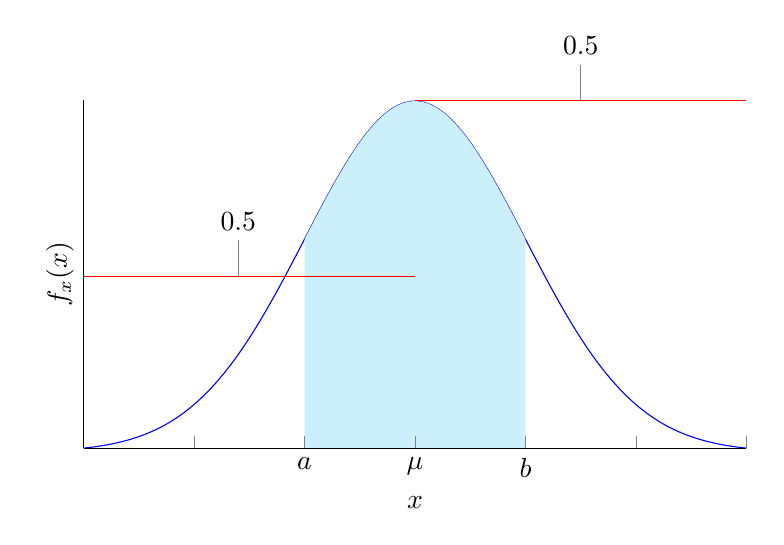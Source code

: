 \pgfmathdeclarefunction{gauss}{2}{\pgfmathparse{1/(#2*sqrt(2*pi))*exp(-((x-#1)^2)/(2*#2^2))}%
}
\begin{tikzpicture}
\begin{axis}[no markers, domain=0:10, samples=100,
  axis lines*=left, xlabel=$x$, ylabel=$f_{x}(x)$,,
height=6cm, width=10cm,xticklabels={\empty,\empty,$a$,$\mu$,$b$,\empty,\empty},
xtick={-3, -2, -1, 0, 1, 2, 3}, ytick=\empty,
enlargelimits=false, clip=false, axis on top
]

\addplot [color=blue, domain=-3:3] {gauss(0,1)} ;
\addplot [fill=cyan!20, draw=none, domain=-1:1] {gauss(0,1)} \closedcycle;
\addplot[color=red] coordinates {(-3,0.2) (0,0.2)};
\addplot[color=red] coordinates {(0,0.4) (3,0.4)};
\node[coordinate, pin={0.5}] at (axis cs: -1.6, 0.2){};
\node[coordinate, pin={0.5}] at (axis cs: 1.5, 0.4){};
\end{axis}
\end{tikzpicture}
